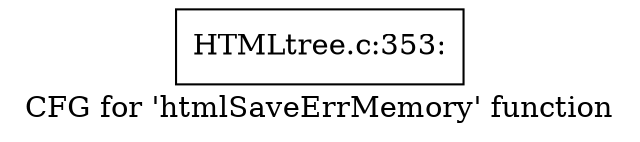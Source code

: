 digraph "CFG for 'htmlSaveErrMemory' function" {
	label="CFG for 'htmlSaveErrMemory' function";

	Node0x43c0f70 [shape=record,label="{HTMLtree.c:353:}"];
}
